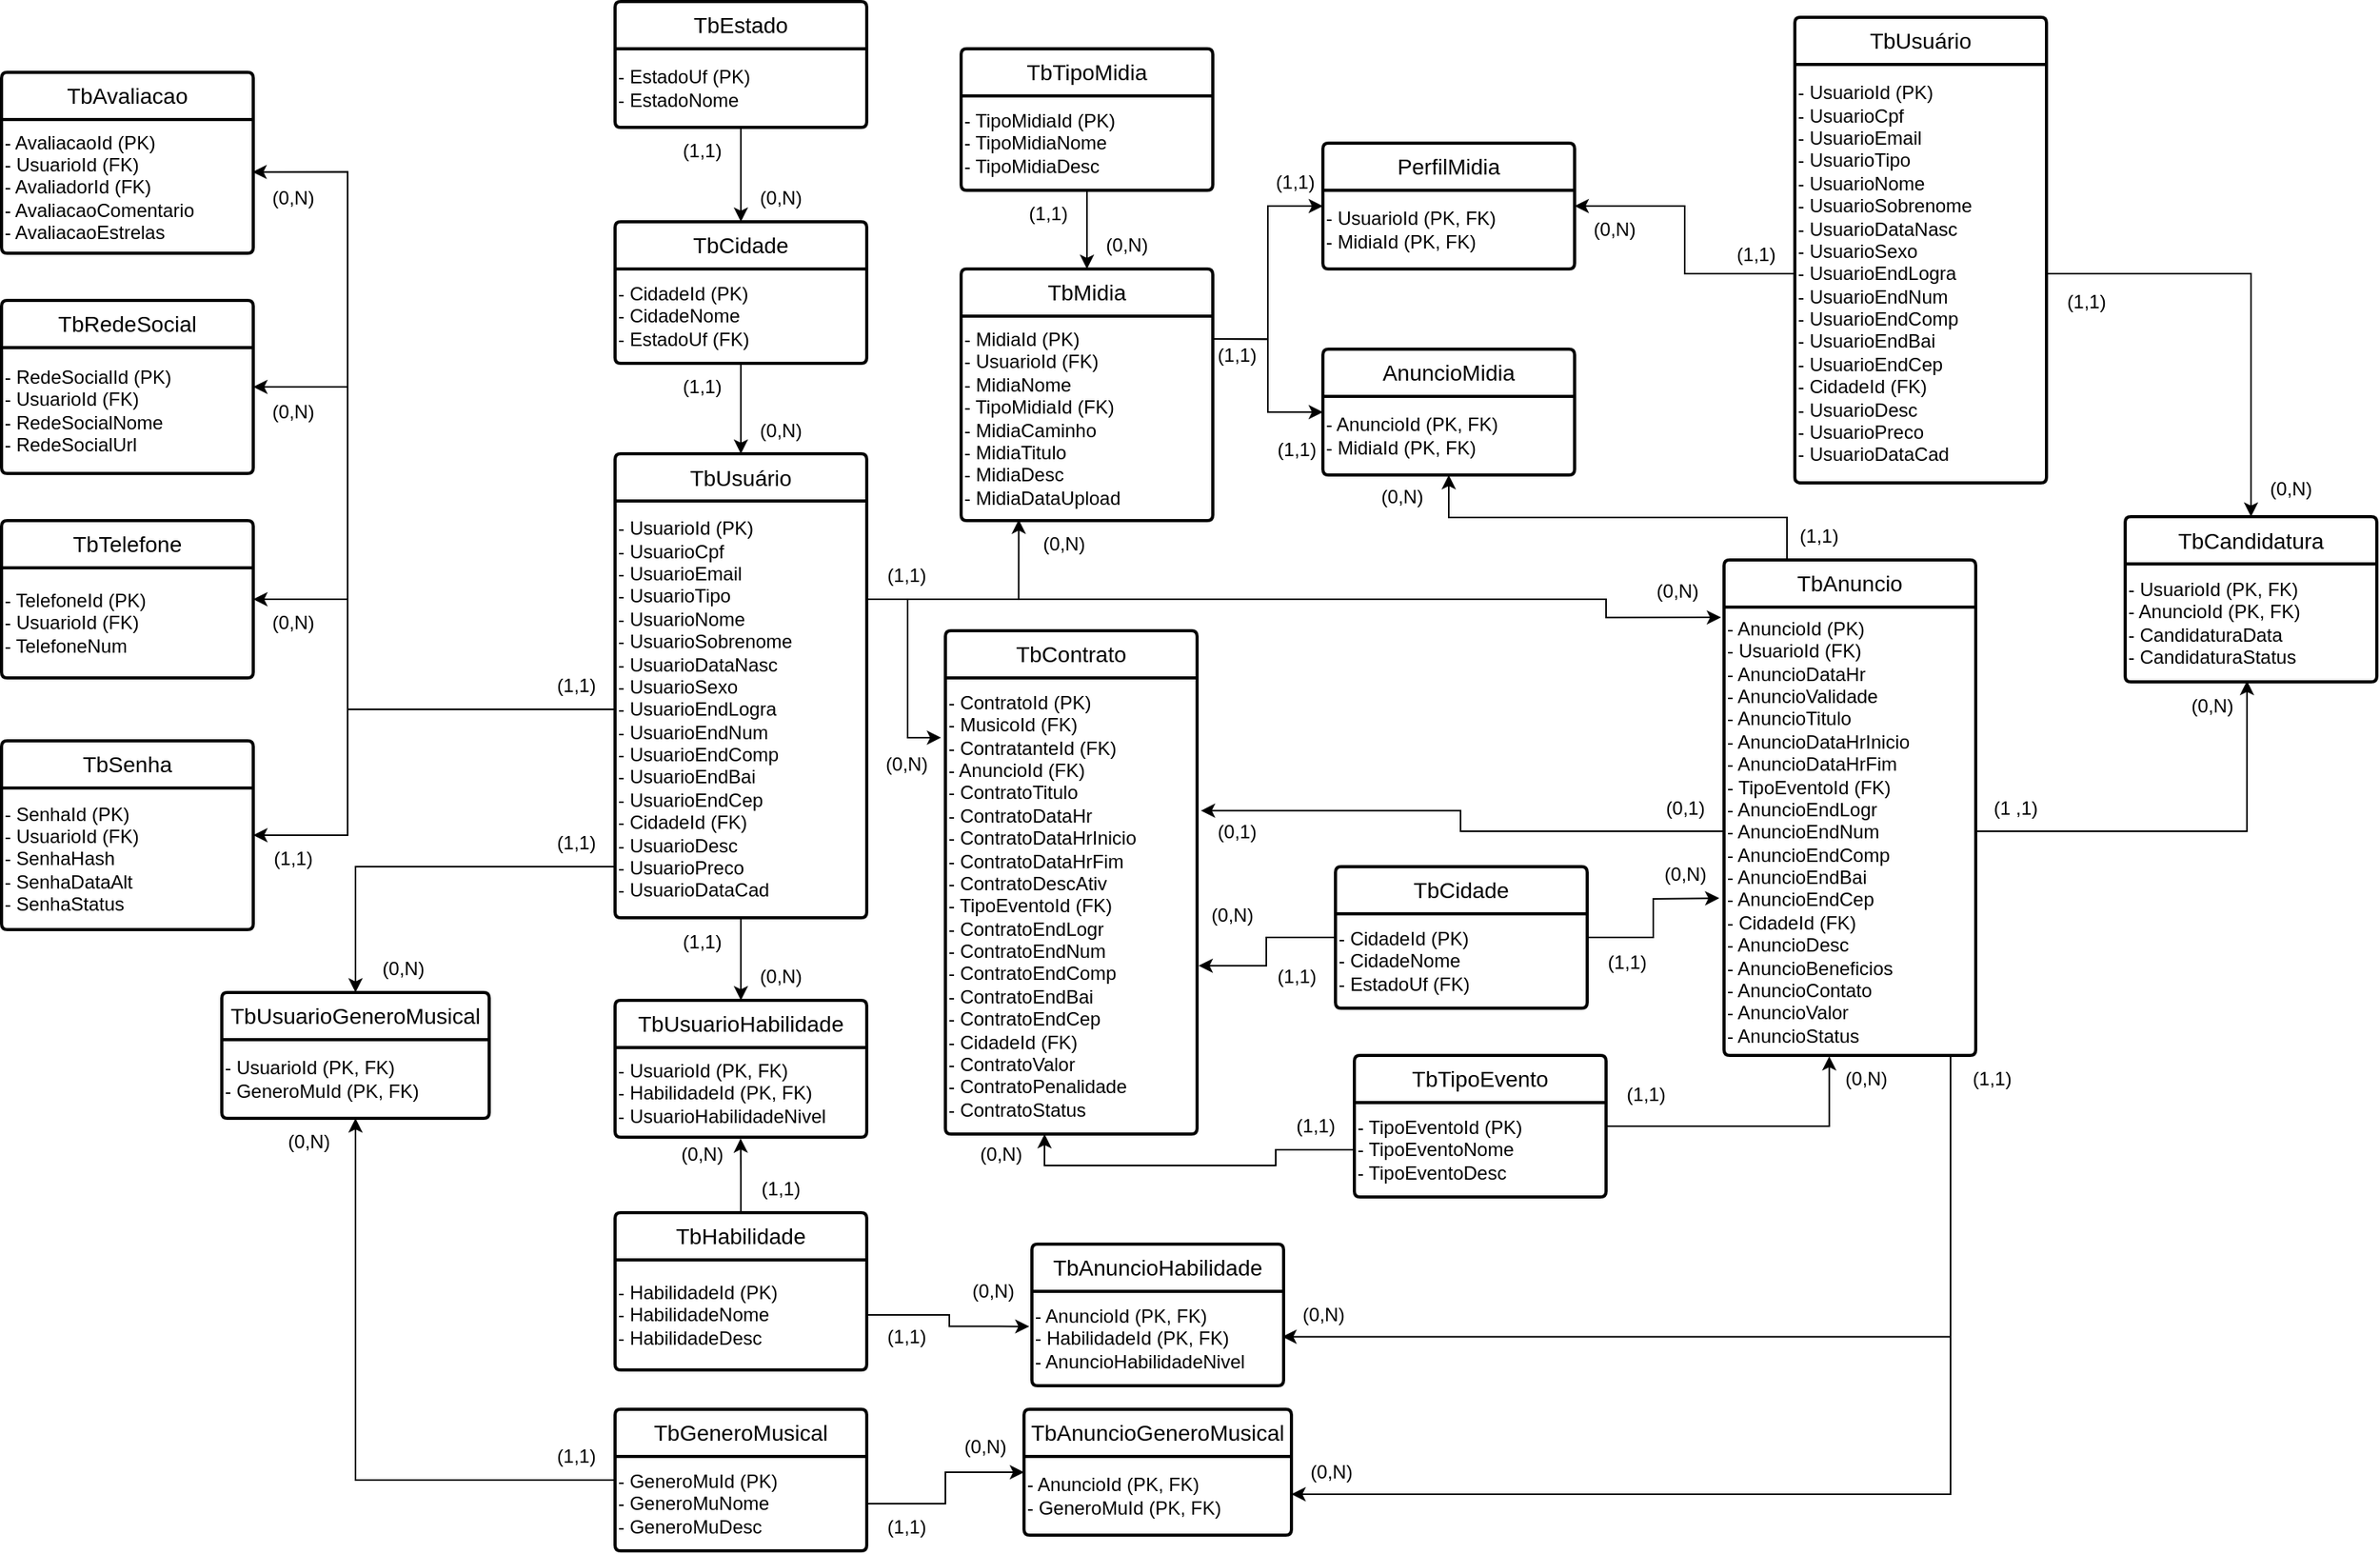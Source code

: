 <mxfile version="24.7.17">
  <diagram id="C5RBs43oDa-KdzZeNtuy" name="Page-1">
    <mxGraphModel dx="1483" dy="649" grid="1" gridSize="10" guides="1" tooltips="1" connect="1" arrows="1" fold="1" page="1" pageScale="1" pageWidth="827" pageHeight="1169" math="0" shadow="0">
      <root>
        <mxCell id="WIyWlLk6GJQsqaUBKTNV-0" />
        <mxCell id="WIyWlLk6GJQsqaUBKTNV-1" parent="WIyWlLk6GJQsqaUBKTNV-0" />
        <mxCell id="g0T9W5ghNMHpebIkajyG-19" style="edgeStyle=orthogonalEdgeStyle;rounded=0;orthogonalLoop=1;jettySize=auto;html=1;entryX=1;entryY=0.5;entryDx=0;entryDy=0;" parent="WIyWlLk6GJQsqaUBKTNV-1" source="g0T9W5ghNMHpebIkajyG-0" target="g0T9W5ghNMHpebIkajyG-6" edge="1">
          <mxGeometry relative="1" as="geometry">
            <Array as="points">
              <mxPoint x="290" y="460" />
              <mxPoint x="290" y="255" />
            </Array>
          </mxGeometry>
        </mxCell>
        <mxCell id="g0T9W5ghNMHpebIkajyG-20" style="edgeStyle=orthogonalEdgeStyle;rounded=0;orthogonalLoop=1;jettySize=auto;html=1;entryX=1;entryY=0.5;entryDx=0;entryDy=0;" parent="WIyWlLk6GJQsqaUBKTNV-1" source="g0T9W5ghNMHpebIkajyG-0" target="g0T9W5ghNMHpebIkajyG-5" edge="1">
          <mxGeometry relative="1" as="geometry">
            <Array as="points">
              <mxPoint x="290" y="460" />
              <mxPoint x="290" y="390" />
            </Array>
          </mxGeometry>
        </mxCell>
        <mxCell id="g0T9W5ghNMHpebIkajyG-21" style="edgeStyle=orthogonalEdgeStyle;rounded=0;orthogonalLoop=1;jettySize=auto;html=1;entryX=1;entryY=0.5;entryDx=0;entryDy=0;" parent="WIyWlLk6GJQsqaUBKTNV-1" source="g0T9W5ghNMHpebIkajyG-0" target="g0T9W5ghNMHpebIkajyG-7" edge="1">
          <mxGeometry relative="1" as="geometry">
            <Array as="points">
              <mxPoint x="290" y="460" />
              <mxPoint x="290" y="540" />
            </Array>
          </mxGeometry>
        </mxCell>
        <mxCell id="g0T9W5ghNMHpebIkajyG-0" value="TbUsuário" style="swimlane;childLayout=stackLayout;horizontal=1;startSize=30;horizontalStack=0;rounded=1;fontSize=14;fontStyle=0;strokeWidth=2;resizeParent=0;resizeLast=1;shadow=0;dashed=0;align=center;arcSize=4;whiteSpace=wrap;html=1;" parent="WIyWlLk6GJQsqaUBKTNV-1" vertex="1">
          <mxGeometry x="460" y="297.5" width="160" height="295" as="geometry" />
        </mxCell>
        <mxCell id="g0T9W5ghNMHpebIkajyG-48" value="- UsuarioId (PK)&lt;div&gt;- UsuarioCpf&amp;nbsp;&lt;/div&gt;&lt;div&gt;- UsuarioEmail&lt;/div&gt;&lt;div&gt;- UsuarioTipo&lt;/div&gt;&lt;div&gt;- UsuarioNome&lt;/div&gt;&lt;div&gt;- UsuarioSobrenome&lt;/div&gt;&lt;div&gt;- UsuarioDataNasc&lt;/div&gt;&lt;div&gt;- UsuarioSexo&lt;/div&gt;&lt;div&gt;- UsuarioEndLogra&lt;/div&gt;&lt;div&gt;- UsuarioEndNum&lt;/div&gt;&lt;div&gt;- UsuarioEndComp&lt;/div&gt;&lt;div&gt;- UsuarioEndBai&lt;/div&gt;&lt;div&gt;- UsuarioEndCep&lt;/div&gt;&lt;div&gt;- CidadeId (FK)&lt;/div&gt;&lt;div&gt;- UsuarioDesc&lt;/div&gt;&lt;div&gt;- UsuarioPreco&lt;/div&gt;&lt;div&gt;- UsuarioDataCad&lt;/div&gt;" style="text;html=1;align=left;verticalAlign=middle;resizable=0;points=[];autosize=1;strokeColor=none;fillColor=none;" parent="g0T9W5ghNMHpebIkajyG-0" vertex="1">
          <mxGeometry y="30" width="160" height="265" as="geometry" />
        </mxCell>
        <mxCell id="g0T9W5ghNMHpebIkajyG-23" style="edgeStyle=orthogonalEdgeStyle;rounded=0;orthogonalLoop=1;jettySize=auto;html=1;entryX=0.5;entryY=0;entryDx=0;entryDy=0;" parent="WIyWlLk6GJQsqaUBKTNV-1" source="g0T9W5ghNMHpebIkajyG-3" target="g0T9W5ghNMHpebIkajyG-0" edge="1">
          <mxGeometry relative="1" as="geometry" />
        </mxCell>
        <mxCell id="g0T9W5ghNMHpebIkajyG-3" value="TbCidade" style="swimlane;childLayout=stackLayout;horizontal=1;startSize=30;horizontalStack=0;rounded=1;fontSize=14;fontStyle=0;strokeWidth=2;resizeParent=0;resizeLast=1;shadow=0;dashed=0;align=center;arcSize=4;whiteSpace=wrap;html=1;" parent="WIyWlLk6GJQsqaUBKTNV-1" vertex="1">
          <mxGeometry x="460" y="150" width="160" height="90" as="geometry" />
        </mxCell>
        <mxCell id="g0T9W5ghNMHpebIkajyG-50" value="- CidadeId (PK)&lt;div&gt;- CidadeNome&lt;/div&gt;&lt;div&gt;- EstadoUf (FK)&lt;/div&gt;" style="text;html=1;align=left;verticalAlign=middle;resizable=0;points=[];autosize=1;strokeColor=none;fillColor=none;" parent="g0T9W5ghNMHpebIkajyG-3" vertex="1">
          <mxGeometry y="30" width="160" height="60" as="geometry" />
        </mxCell>
        <mxCell id="g0T9W5ghNMHpebIkajyG-24" style="edgeStyle=orthogonalEdgeStyle;rounded=0;orthogonalLoop=1;jettySize=auto;html=1;entryX=0.5;entryY=0;entryDx=0;entryDy=0;" parent="WIyWlLk6GJQsqaUBKTNV-1" source="g0T9W5ghNMHpebIkajyG-4" target="g0T9W5ghNMHpebIkajyG-3" edge="1">
          <mxGeometry relative="1" as="geometry" />
        </mxCell>
        <mxCell id="g0T9W5ghNMHpebIkajyG-4" value="TbEstado" style="swimlane;childLayout=stackLayout;horizontal=1;startSize=30;horizontalStack=0;rounded=1;fontSize=14;fontStyle=0;strokeWidth=2;resizeParent=0;resizeLast=1;shadow=0;dashed=0;align=center;arcSize=4;whiteSpace=wrap;html=1;" parent="WIyWlLk6GJQsqaUBKTNV-1" vertex="1">
          <mxGeometry x="460" y="10" width="160" height="80" as="geometry" />
        </mxCell>
        <mxCell id="g0T9W5ghNMHpebIkajyG-49" value="- EstadoUf (PK)&lt;div&gt;- EstadoNome&lt;/div&gt;" style="text;html=1;align=left;verticalAlign=middle;resizable=0;points=[];autosize=1;strokeColor=none;fillColor=none;" parent="g0T9W5ghNMHpebIkajyG-4" vertex="1">
          <mxGeometry y="30" width="160" height="50" as="geometry" />
        </mxCell>
        <mxCell id="g0T9W5ghNMHpebIkajyG-5" value="TbTelefone" style="swimlane;childLayout=stackLayout;horizontal=1;startSize=30;horizontalStack=0;rounded=1;fontSize=14;fontStyle=0;strokeWidth=2;resizeParent=0;resizeLast=1;shadow=0;dashed=0;align=center;arcSize=4;whiteSpace=wrap;html=1;" parent="WIyWlLk6GJQsqaUBKTNV-1" vertex="1">
          <mxGeometry x="70" y="340" width="160" height="100" as="geometry" />
        </mxCell>
        <mxCell id="g0T9W5ghNMHpebIkajyG-52" value="- TelefoneId (PK)&lt;div&gt;- UsuarioId (FK)&lt;/div&gt;&lt;div&gt;- TelefoneNum&lt;/div&gt;" style="text;html=1;align=left;verticalAlign=middle;resizable=0;points=[];autosize=1;strokeColor=none;fillColor=none;" parent="g0T9W5ghNMHpebIkajyG-5" vertex="1">
          <mxGeometry y="30" width="160" height="70" as="geometry" />
        </mxCell>
        <mxCell id="g0T9W5ghNMHpebIkajyG-6" value="TbRedeSocial" style="swimlane;childLayout=stackLayout;horizontal=1;startSize=30;horizontalStack=0;rounded=1;fontSize=14;fontStyle=0;strokeWidth=2;resizeParent=0;resizeLast=1;shadow=0;dashed=0;align=center;arcSize=4;whiteSpace=wrap;html=1;" parent="WIyWlLk6GJQsqaUBKTNV-1" vertex="1">
          <mxGeometry x="70" y="200" width="160" height="110" as="geometry" />
        </mxCell>
        <mxCell id="g0T9W5ghNMHpebIkajyG-53" value="- RedeSocialId (PK)&lt;div&gt;- UsuarioId (FK)&lt;/div&gt;&lt;div&gt;- RedeSocialNome&lt;/div&gt;&lt;div&gt;- RedeSocialUrl&lt;/div&gt;" style="text;html=1;align=left;verticalAlign=middle;resizable=0;points=[];autosize=1;strokeColor=none;fillColor=none;" parent="g0T9W5ghNMHpebIkajyG-6" vertex="1">
          <mxGeometry y="30" width="160" height="80" as="geometry" />
        </mxCell>
        <mxCell id="g0T9W5ghNMHpebIkajyG-7" value="TbSenha" style="swimlane;childLayout=stackLayout;horizontal=1;startSize=30;horizontalStack=0;rounded=1;fontSize=14;fontStyle=0;strokeWidth=2;resizeParent=0;resizeLast=1;shadow=0;dashed=0;align=center;arcSize=4;whiteSpace=wrap;html=1;" parent="WIyWlLk6GJQsqaUBKTNV-1" vertex="1">
          <mxGeometry x="70" y="480" width="160" height="120" as="geometry" />
        </mxCell>
        <mxCell id="g0T9W5ghNMHpebIkajyG-51" value="- SenhaId (PK)&lt;div&gt;- UsuarioId (FK)&lt;/div&gt;&lt;div&gt;- SenhaHash&lt;/div&gt;&lt;div&gt;- SenhaDataAlt&lt;/div&gt;&lt;div&gt;- SenhaStatus&lt;/div&gt;" style="text;html=1;align=left;verticalAlign=middle;resizable=0;points=[];autosize=1;strokeColor=none;fillColor=none;" parent="g0T9W5ghNMHpebIkajyG-7" vertex="1">
          <mxGeometry y="30" width="160" height="90" as="geometry" />
        </mxCell>
        <mxCell id="g0T9W5ghNMHpebIkajyG-8" value="TbHabilidade" style="swimlane;childLayout=stackLayout;horizontal=1;startSize=30;horizontalStack=0;rounded=1;fontSize=14;fontStyle=0;strokeWidth=2;resizeParent=0;resizeLast=1;shadow=0;dashed=0;align=center;arcSize=4;whiteSpace=wrap;html=1;" parent="WIyWlLk6GJQsqaUBKTNV-1" vertex="1">
          <mxGeometry x="460" y="780" width="160" height="100" as="geometry" />
        </mxCell>
        <mxCell id="g0T9W5ghNMHpebIkajyG-54" value="- HabilidadeId (PK)&lt;div&gt;- HabilidadeNome&lt;/div&gt;&lt;div&gt;- HabilidadeDesc&lt;/div&gt;" style="text;html=1;align=left;verticalAlign=middle;resizable=0;points=[];autosize=1;strokeColor=none;fillColor=none;" parent="g0T9W5ghNMHpebIkajyG-8" vertex="1">
          <mxGeometry y="30" width="160" height="70" as="geometry" />
        </mxCell>
        <mxCell id="g0T9W5ghNMHpebIkajyG-9" value="TbUsuarioHabilidade" style="swimlane;childLayout=stackLayout;horizontal=1;startSize=30;horizontalStack=0;rounded=1;fontSize=14;fontStyle=0;strokeWidth=2;resizeParent=0;resizeLast=1;shadow=0;dashed=0;align=center;arcSize=4;whiteSpace=wrap;html=1;" parent="WIyWlLk6GJQsqaUBKTNV-1" vertex="1">
          <mxGeometry x="460" y="645" width="160" height="87" as="geometry" />
        </mxCell>
        <mxCell id="g0T9W5ghNMHpebIkajyG-55" value="- UsuarioId (PK, FK)&lt;div&gt;- HabilidadeId (PK, FK)&lt;/div&gt;&lt;div&gt;- UsuarioHabilidadeNivel&lt;/div&gt;" style="text;html=1;align=left;verticalAlign=middle;resizable=0;points=[];autosize=1;strokeColor=none;fillColor=none;" parent="g0T9W5ghNMHpebIkajyG-9" vertex="1">
          <mxGeometry y="30" width="160" height="57" as="geometry" />
        </mxCell>
        <mxCell id="g0T9W5ghNMHpebIkajyG-10" value="TbUsuarioGeneroMusical" style="swimlane;childLayout=stackLayout;horizontal=1;startSize=30;horizontalStack=0;rounded=1;fontSize=14;fontStyle=0;strokeWidth=2;resizeParent=0;resizeLast=1;shadow=0;dashed=0;align=center;arcSize=4;whiteSpace=wrap;html=1;" parent="WIyWlLk6GJQsqaUBKTNV-1" vertex="1">
          <mxGeometry x="210" y="640" width="170" height="80" as="geometry" />
        </mxCell>
        <mxCell id="g0T9W5ghNMHpebIkajyG-58" value="- UsuarioId (PK, FK)&lt;div&gt;- GeneroMuId (PK, FK)&lt;/div&gt;" style="text;html=1;align=left;verticalAlign=middle;resizable=0;points=[];autosize=1;strokeColor=none;fillColor=none;" parent="g0T9W5ghNMHpebIkajyG-10" vertex="1">
          <mxGeometry y="30" width="170" height="50" as="geometry" />
        </mxCell>
        <mxCell id="g0T9W5ghNMHpebIkajyG-32" style="edgeStyle=orthogonalEdgeStyle;rounded=0;orthogonalLoop=1;jettySize=auto;html=1;entryX=0.5;entryY=1;entryDx=0;entryDy=0;" parent="WIyWlLk6GJQsqaUBKTNV-1" source="g0T9W5ghNMHpebIkajyG-12" target="g0T9W5ghNMHpebIkajyG-10" edge="1">
          <mxGeometry relative="1" as="geometry" />
        </mxCell>
        <mxCell id="g0T9W5ghNMHpebIkajyG-12" value="TbGeneroMusical" style="swimlane;childLayout=stackLayout;horizontal=1;startSize=30;horizontalStack=0;rounded=1;fontSize=14;fontStyle=0;strokeWidth=2;resizeParent=0;resizeLast=1;shadow=0;dashed=0;align=center;arcSize=4;whiteSpace=wrap;html=1;" parent="WIyWlLk6GJQsqaUBKTNV-1" vertex="1">
          <mxGeometry x="460" y="905" width="160" height="90" as="geometry" />
        </mxCell>
        <mxCell id="g0T9W5ghNMHpebIkajyG-57" value="- GeneroMuId (PK)&lt;div&gt;- GeneroMuNome&lt;/div&gt;&lt;div&gt;- GeneroMuDesc&lt;/div&gt;" style="text;html=1;align=left;verticalAlign=middle;resizable=0;points=[];autosize=1;strokeColor=none;fillColor=none;" parent="g0T9W5ghNMHpebIkajyG-12" vertex="1">
          <mxGeometry y="30" width="160" height="60" as="geometry" />
        </mxCell>
        <mxCell id="g0T9W5ghNMHpebIkajyG-27" style="edgeStyle=orthogonalEdgeStyle;rounded=0;orthogonalLoop=1;jettySize=auto;html=1;entryX=0.5;entryY=1;entryDx=0;entryDy=0;exitX=0.25;exitY=0;exitDx=0;exitDy=0;" parent="WIyWlLk6GJQsqaUBKTNV-1" source="g0T9W5ghNMHpebIkajyG-13" target="g0T9W5ghNMHpebIkajyG-18" edge="1">
          <mxGeometry relative="1" as="geometry" />
        </mxCell>
        <mxCell id="g0T9W5ghNMHpebIkajyG-13" value="TbAnuncio" style="swimlane;childLayout=stackLayout;horizontal=1;startSize=30;horizontalStack=0;rounded=1;fontSize=14;fontStyle=0;strokeWidth=2;resizeParent=0;resizeLast=1;shadow=0;dashed=0;align=center;arcSize=4;whiteSpace=wrap;html=1;" parent="WIyWlLk6GJQsqaUBKTNV-1" vertex="1">
          <mxGeometry x="1165" y="365" width="160" height="315" as="geometry" />
        </mxCell>
        <mxCell id="g0T9W5ghNMHpebIkajyG-61" value="- AnuncioId (PK)&lt;div&gt;- UsuarioId (FK)&lt;/div&gt;&lt;div&gt;- AnuncioDataHr&lt;/div&gt;&lt;div&gt;- AnuncioValidade&lt;/div&gt;&lt;div&gt;- AnuncioTitulo&lt;/div&gt;&lt;div&gt;- AnuncioDataHrInicio&lt;/div&gt;&lt;div&gt;- AnuncioDataHrFim&lt;/div&gt;&lt;div&gt;- TipoEventoId (FK)&amp;nbsp;&lt;/div&gt;&lt;div&gt;- AnuncioEndLogr&lt;/div&gt;&lt;div&gt;- AnuncioEndNum&lt;/div&gt;&lt;div&gt;- AnuncioEndComp&lt;/div&gt;&lt;div&gt;- AnuncioEndBai&lt;/div&gt;&lt;div&gt;- AnuncioEndCep&lt;/div&gt;&lt;div&gt;- CidadeId (FK)&lt;/div&gt;&lt;div&gt;- AnuncioDesc&lt;/div&gt;&lt;div&gt;- AnuncioBeneficios&lt;/div&gt;&lt;div&gt;- AnuncioContato&lt;/div&gt;&lt;div&gt;- AnuncioValor&lt;/div&gt;&lt;div&gt;- AnuncioStatus&lt;/div&gt;" style="text;html=1;align=left;verticalAlign=middle;resizable=0;points=[];autosize=1;strokeColor=none;fillColor=none;" parent="g0T9W5ghNMHpebIkajyG-13" vertex="1">
          <mxGeometry y="30" width="160" height="285" as="geometry" />
        </mxCell>
        <mxCell id="g0T9W5ghNMHpebIkajyG-15" value="TbTipoEvento" style="swimlane;childLayout=stackLayout;horizontal=1;startSize=30;horizontalStack=0;rounded=1;fontSize=14;fontStyle=0;strokeWidth=2;resizeParent=0;resizeLast=1;shadow=0;dashed=0;align=center;arcSize=4;whiteSpace=wrap;html=1;" parent="WIyWlLk6GJQsqaUBKTNV-1" vertex="1">
          <mxGeometry x="930" y="680" width="160" height="90" as="geometry" />
        </mxCell>
        <mxCell id="g0T9W5ghNMHpebIkajyG-60" value="- TipoEventoId (PK)&lt;div&gt;- TipoEventoNome&lt;/div&gt;&lt;div&gt;- TipoEventoDesc&amp;nbsp;&lt;/div&gt;" style="text;html=1;align=left;verticalAlign=middle;resizable=0;points=[];autosize=1;strokeColor=none;fillColor=none;" parent="g0T9W5ghNMHpebIkajyG-15" vertex="1">
          <mxGeometry y="30" width="160" height="60" as="geometry" />
        </mxCell>
        <mxCell id="g0T9W5ghNMHpebIkajyG-28" style="edgeStyle=orthogonalEdgeStyle;rounded=0;orthogonalLoop=1;jettySize=auto;html=1;entryX=0;entryY=0.5;entryDx=0;entryDy=0;exitX=1.002;exitY=0.112;exitDx=0;exitDy=0;exitPerimeter=0;" parent="WIyWlLk6GJQsqaUBKTNV-1" source="g0T9W5ghNMHpebIkajyG-90" target="g0T9W5ghNMHpebIkajyG-17" edge="1">
          <mxGeometry relative="1" as="geometry" />
        </mxCell>
        <mxCell id="g0T9W5ghNMHpebIkajyG-29" style="edgeStyle=orthogonalEdgeStyle;rounded=0;orthogonalLoop=1;jettySize=auto;html=1;entryX=0;entryY=0.5;entryDx=0;entryDy=0;exitX=0.995;exitY=0.112;exitDx=0;exitDy=0;exitPerimeter=0;" parent="WIyWlLk6GJQsqaUBKTNV-1" source="g0T9W5ghNMHpebIkajyG-90" target="g0T9W5ghNMHpebIkajyG-18" edge="1">
          <mxGeometry relative="1" as="geometry" />
        </mxCell>
        <mxCell id="g0T9W5ghNMHpebIkajyG-16" value="TbMidia" style="swimlane;childLayout=stackLayout;horizontal=1;startSize=30;horizontalStack=0;rounded=1;fontSize=14;fontStyle=0;strokeWidth=2;resizeParent=0;resizeLast=1;shadow=0;dashed=0;align=center;arcSize=4;whiteSpace=wrap;html=1;" parent="WIyWlLk6GJQsqaUBKTNV-1" vertex="1">
          <mxGeometry x="680" y="180" width="160" height="160" as="geometry" />
        </mxCell>
        <mxCell id="g0T9W5ghNMHpebIkajyG-90" value="- MidiaId (PK)&lt;div&gt;- UsuarioId (FK)&lt;br&gt;&lt;div&gt;- MidiaNome&lt;/div&gt;&lt;div&gt;- TipoMidiaId (FK)&lt;/div&gt;&lt;div&gt;- MidiaCaminho&lt;/div&gt;&lt;div&gt;- MidiaTitulo&lt;/div&gt;&lt;div&gt;- MidiaDesc&lt;/div&gt;&lt;div&gt;- MidiaDataUpload&lt;/div&gt;&lt;/div&gt;" style="text;html=1;align=left;verticalAlign=middle;resizable=0;points=[];autosize=1;strokeColor=none;fillColor=none;" parent="g0T9W5ghNMHpebIkajyG-16" vertex="1">
          <mxGeometry y="30" width="160" height="130" as="geometry" />
        </mxCell>
        <mxCell id="g0T9W5ghNMHpebIkajyG-17" value="PerfilMidia" style="swimlane;childLayout=stackLayout;horizontal=1;startSize=30;horizontalStack=0;rounded=1;fontSize=14;fontStyle=0;strokeWidth=2;resizeParent=0;resizeLast=1;shadow=0;dashed=0;align=center;arcSize=4;whiteSpace=wrap;html=1;" parent="WIyWlLk6GJQsqaUBKTNV-1" vertex="1">
          <mxGeometry x="910" y="100" width="160" height="80" as="geometry" />
        </mxCell>
        <mxCell id="g0T9W5ghNMHpebIkajyG-97" value="- UsuarioId (PK, FK)&lt;div&gt;- MidiaId (PK, FK)&lt;/div&gt;" style="text;html=1;align=left;verticalAlign=middle;resizable=0;points=[];autosize=1;strokeColor=none;fillColor=none;" parent="g0T9W5ghNMHpebIkajyG-17" vertex="1">
          <mxGeometry y="30" width="160" height="50" as="geometry" />
        </mxCell>
        <mxCell id="g0T9W5ghNMHpebIkajyG-18" value="AnuncioMidia" style="swimlane;childLayout=stackLayout;horizontal=1;startSize=30;horizontalStack=0;rounded=1;fontSize=14;fontStyle=0;strokeWidth=2;resizeParent=0;resizeLast=1;shadow=0;dashed=0;align=center;arcSize=4;whiteSpace=wrap;html=1;" parent="WIyWlLk6GJQsqaUBKTNV-1" vertex="1">
          <mxGeometry x="910" y="231" width="160" height="80" as="geometry" />
        </mxCell>
        <mxCell id="g0T9W5ghNMHpebIkajyG-98" value="- AnuncioId (PK, FK)&lt;div&gt;- MidiaId (PK, FK)&lt;/div&gt;" style="text;html=1;align=left;verticalAlign=middle;resizable=0;points=[];autosize=1;strokeColor=none;fillColor=none;" parent="g0T9W5ghNMHpebIkajyG-18" vertex="1">
          <mxGeometry y="30" width="160" height="50" as="geometry" />
        </mxCell>
        <mxCell id="g0T9W5ghNMHpebIkajyG-66" value="TbAnuncioHabilidade" style="swimlane;childLayout=stackLayout;horizontal=1;startSize=30;horizontalStack=0;rounded=1;fontSize=14;fontStyle=0;strokeWidth=2;resizeParent=0;resizeLast=1;shadow=0;dashed=0;align=center;arcSize=4;whiteSpace=wrap;html=1;" parent="WIyWlLk6GJQsqaUBKTNV-1" vertex="1">
          <mxGeometry x="725" y="800" width="160" height="90" as="geometry" />
        </mxCell>
        <mxCell id="g0T9W5ghNMHpebIkajyG-67" value="- AnuncioId (PK, FK)&lt;div&gt;- HabilidadeId (PK, FK)&lt;/div&gt;&lt;div&gt;- AnuncioHabilidadeNivel&lt;/div&gt;" style="text;html=1;align=left;verticalAlign=middle;resizable=0;points=[];autosize=1;strokeColor=none;fillColor=none;" parent="g0T9W5ghNMHpebIkajyG-66" vertex="1">
          <mxGeometry y="30" width="160" height="60" as="geometry" />
        </mxCell>
        <mxCell id="g0T9W5ghNMHpebIkajyG-68" value="TbAnuncioGeneroMusical" style="swimlane;childLayout=stackLayout;horizontal=1;startSize=30;horizontalStack=0;rounded=1;fontSize=14;fontStyle=0;strokeWidth=2;resizeParent=0;resizeLast=1;shadow=0;dashed=0;align=center;arcSize=4;whiteSpace=wrap;html=1;" parent="WIyWlLk6GJQsqaUBKTNV-1" vertex="1">
          <mxGeometry x="720" y="905" width="170" height="80" as="geometry" />
        </mxCell>
        <mxCell id="g0T9W5ghNMHpebIkajyG-69" value="- AnuncioId (PK, FK)&lt;div&gt;- GeneroMuId (PK, FK)&lt;/div&gt;" style="text;html=1;align=left;verticalAlign=middle;resizable=0;points=[];autosize=1;strokeColor=none;fillColor=none;" parent="g0T9W5ghNMHpebIkajyG-68" vertex="1">
          <mxGeometry y="30" width="170" height="50" as="geometry" />
        </mxCell>
        <mxCell id="g0T9W5ghNMHpebIkajyG-73" style="edgeStyle=orthogonalEdgeStyle;rounded=0;orthogonalLoop=1;jettySize=auto;html=1;entryX=0.499;entryY=1.014;entryDx=0;entryDy=0;entryPerimeter=0;" parent="WIyWlLk6GJQsqaUBKTNV-1" source="g0T9W5ghNMHpebIkajyG-8" target="g0T9W5ghNMHpebIkajyG-55" edge="1">
          <mxGeometry relative="1" as="geometry" />
        </mxCell>
        <mxCell id="g0T9W5ghNMHpebIkajyG-76" value="TbContrato" style="swimlane;childLayout=stackLayout;horizontal=1;startSize=30;horizontalStack=0;rounded=1;fontSize=14;fontStyle=0;strokeWidth=2;resizeParent=0;resizeLast=1;shadow=0;dashed=0;align=center;arcSize=4;whiteSpace=wrap;html=1;" parent="WIyWlLk6GJQsqaUBKTNV-1" vertex="1">
          <mxGeometry x="670" y="410" width="160" height="320" as="geometry" />
        </mxCell>
        <mxCell id="g0T9W5ghNMHpebIkajyG-86" value="- ContratoId (PK)&lt;div&gt;- MusicoId (FK)&lt;/div&gt;&lt;div&gt;- ContratanteId (FK)&lt;/div&gt;&lt;div&gt;- AnuncioId (FK)&lt;/div&gt;&lt;div&gt;- ContratoTitulo&lt;/div&gt;&lt;div&gt;- ContratoDataHr&lt;/div&gt;&lt;div&gt;- ContratoDataHrInicio&lt;/div&gt;&lt;div&gt;- ContratoDataHrFim&lt;/div&gt;&lt;div&gt;- ContratoDescAtiv&lt;/div&gt;&lt;div&gt;- TipoEventoId (FK)&lt;/div&gt;&lt;div&gt;- ContratoEndLogr&lt;/div&gt;&lt;div&gt;- ContratoEndNum&lt;/div&gt;&lt;div&gt;- ContratoEndComp&lt;/div&gt;&lt;div&gt;- ContratoEndBai&lt;/div&gt;&lt;div&gt;- ContratoEndCep&lt;/div&gt;&lt;div&gt;- CidadeId (FK)&lt;/div&gt;&lt;div&gt;- ContratoValor&lt;/div&gt;&lt;div&gt;- ContratoPenalidade&lt;/div&gt;&lt;div&gt;- ContratoStatus&lt;/div&gt;" style="text;html=1;align=left;verticalAlign=middle;resizable=0;points=[];autosize=1;strokeColor=none;fillColor=none;" parent="g0T9W5ghNMHpebIkajyG-76" vertex="1">
          <mxGeometry y="30" width="160" height="290" as="geometry" />
        </mxCell>
        <mxCell id="g0T9W5ghNMHpebIkajyG-79" style="edgeStyle=orthogonalEdgeStyle;rounded=0;orthogonalLoop=1;jettySize=auto;html=1;entryX=-0.01;entryY=0.372;entryDx=0;entryDy=0;entryPerimeter=0;" parent="WIyWlLk6GJQsqaUBKTNV-1" source="g0T9W5ghNMHpebIkajyG-54" target="g0T9W5ghNMHpebIkajyG-67" edge="1">
          <mxGeometry relative="1" as="geometry" />
        </mxCell>
        <mxCell id="g0T9W5ghNMHpebIkajyG-80" style="edgeStyle=orthogonalEdgeStyle;rounded=0;orthogonalLoop=1;jettySize=auto;html=1;entryX=0;entryY=0.5;entryDx=0;entryDy=0;" parent="WIyWlLk6GJQsqaUBKTNV-1" source="g0T9W5ghNMHpebIkajyG-57" target="g0T9W5ghNMHpebIkajyG-68" edge="1">
          <mxGeometry relative="1" as="geometry" />
        </mxCell>
        <mxCell id="g0T9W5ghNMHpebIkajyG-82" style="edgeStyle=orthogonalEdgeStyle;rounded=0;orthogonalLoop=1;jettySize=auto;html=1;entryX=1;entryY=0.48;entryDx=0;entryDy=0;entryPerimeter=0;exitX=0.9;exitY=1;exitDx=0;exitDy=0;exitPerimeter=0;" parent="WIyWlLk6GJQsqaUBKTNV-1" source="g0T9W5ghNMHpebIkajyG-61" target="g0T9W5ghNMHpebIkajyG-69" edge="1">
          <mxGeometry relative="1" as="geometry" />
        </mxCell>
        <mxCell id="g0T9W5ghNMHpebIkajyG-84" style="edgeStyle=orthogonalEdgeStyle;rounded=0;orthogonalLoop=1;jettySize=auto;html=1;entryX=0.5;entryY=0;entryDx=0;entryDy=0;" parent="WIyWlLk6GJQsqaUBKTNV-1" source="g0T9W5ghNMHpebIkajyG-48" target="g0T9W5ghNMHpebIkajyG-9" edge="1">
          <mxGeometry relative="1" as="geometry" />
        </mxCell>
        <mxCell id="g0T9W5ghNMHpebIkajyG-89" style="edgeStyle=orthogonalEdgeStyle;rounded=0;orthogonalLoop=1;jettySize=auto;html=1;entryX=0.5;entryY=0;entryDx=0;entryDy=0;" parent="WIyWlLk6GJQsqaUBKTNV-1" source="g0T9W5ghNMHpebIkajyG-48" target="g0T9W5ghNMHpebIkajyG-10" edge="1">
          <mxGeometry relative="1" as="geometry">
            <Array as="points">
              <mxPoint x="295" y="560" />
            </Array>
          </mxGeometry>
        </mxCell>
        <mxCell id="g0T9W5ghNMHpebIkajyG-92" style="edgeStyle=orthogonalEdgeStyle;rounded=0;orthogonalLoop=1;jettySize=auto;html=1;" parent="WIyWlLk6GJQsqaUBKTNV-1" source="g0T9W5ghNMHpebIkajyG-91" target="g0T9W5ghNMHpebIkajyG-16" edge="1">
          <mxGeometry relative="1" as="geometry" />
        </mxCell>
        <mxCell id="g0T9W5ghNMHpebIkajyG-91" value="TbTipoMidia" style="swimlane;childLayout=stackLayout;horizontal=1;startSize=30;horizontalStack=0;rounded=1;fontSize=14;fontStyle=0;strokeWidth=2;resizeParent=0;resizeLast=1;shadow=0;dashed=0;align=center;arcSize=4;whiteSpace=wrap;html=1;" parent="WIyWlLk6GJQsqaUBKTNV-1" vertex="1">
          <mxGeometry x="680" y="40" width="160" height="90" as="geometry" />
        </mxCell>
        <mxCell id="g0T9W5ghNMHpebIkajyG-93" value="- TipoMidiaId (PK)&lt;div&gt;- TipoMidiaNome&lt;/div&gt;&lt;div&gt;- TipoMidiaDesc&lt;/div&gt;" style="text;html=1;align=left;verticalAlign=middle;resizable=0;points=[];autosize=1;strokeColor=none;fillColor=none;" parent="g0T9W5ghNMHpebIkajyG-91" vertex="1">
          <mxGeometry y="30" width="160" height="60" as="geometry" />
        </mxCell>
        <mxCell id="yz2e9MGb9dOM7ltvJFuC-0" value="(1,1)" style="text;html=1;align=center;verticalAlign=middle;resizable=0;points=[];autosize=1;strokeColor=none;fillColor=none;" parent="WIyWlLk6GJQsqaUBKTNV-1" vertex="1">
          <mxGeometry x="490" y="240" width="50" height="30" as="geometry" />
        </mxCell>
        <mxCell id="yz2e9MGb9dOM7ltvJFuC-1" value="(0,N)" style="text;html=1;align=center;verticalAlign=middle;resizable=0;points=[];autosize=1;strokeColor=none;fillColor=none;" parent="WIyWlLk6GJQsqaUBKTNV-1" vertex="1">
          <mxGeometry x="540" y="267.5" width="50" height="30" as="geometry" />
        </mxCell>
        <mxCell id="yz2e9MGb9dOM7ltvJFuC-2" value="(1,1)" style="text;html=1;align=center;verticalAlign=middle;resizable=0;points=[];autosize=1;strokeColor=none;fillColor=none;" parent="WIyWlLk6GJQsqaUBKTNV-1" vertex="1">
          <mxGeometry x="490" y="90" width="50" height="30" as="geometry" />
        </mxCell>
        <mxCell id="yz2e9MGb9dOM7ltvJFuC-3" value="(0,N)" style="text;html=1;align=center;verticalAlign=middle;resizable=0;points=[];autosize=1;strokeColor=none;fillColor=none;" parent="WIyWlLk6GJQsqaUBKTNV-1" vertex="1">
          <mxGeometry x="540" y="120" width="50" height="30" as="geometry" />
        </mxCell>
        <mxCell id="yz2e9MGb9dOM7ltvJFuC-4" value="(1,1)" style="text;html=1;align=center;verticalAlign=middle;resizable=0;points=[];autosize=1;strokeColor=none;fillColor=none;" parent="WIyWlLk6GJQsqaUBKTNV-1" vertex="1">
          <mxGeometry x="410" y="430" width="50" height="30" as="geometry" />
        </mxCell>
        <mxCell id="yz2e9MGb9dOM7ltvJFuC-5" value="(1,1)" style="text;html=1;align=center;verticalAlign=middle;resizable=0;points=[];autosize=1;strokeColor=none;fillColor=none;" parent="WIyWlLk6GJQsqaUBKTNV-1" vertex="1">
          <mxGeometry x="230" y="540" width="50" height="30" as="geometry" />
        </mxCell>
        <mxCell id="yz2e9MGb9dOM7ltvJFuC-6" value="(0,N)" style="text;html=1;align=center;verticalAlign=middle;resizable=0;points=[];autosize=1;strokeColor=none;fillColor=none;" parent="WIyWlLk6GJQsqaUBKTNV-1" vertex="1">
          <mxGeometry x="230" y="390" width="50" height="30" as="geometry" />
        </mxCell>
        <mxCell id="yz2e9MGb9dOM7ltvJFuC-7" value="(0,N)" style="text;html=1;align=center;verticalAlign=middle;resizable=0;points=[];autosize=1;strokeColor=none;fillColor=none;" parent="WIyWlLk6GJQsqaUBKTNV-1" vertex="1">
          <mxGeometry x="230" y="256" width="50" height="30" as="geometry" />
        </mxCell>
        <mxCell id="yz2e9MGb9dOM7ltvJFuC-8" value="(0,N)" style="text;html=1;align=center;verticalAlign=middle;resizable=0;points=[];autosize=1;strokeColor=none;fillColor=none;" parent="WIyWlLk6GJQsqaUBKTNV-1" vertex="1">
          <mxGeometry x="720" y="340" width="50" height="30" as="geometry" />
        </mxCell>
        <mxCell id="yz2e9MGb9dOM7ltvJFuC-9" value="(1,1)" style="text;html=1;align=center;verticalAlign=middle;resizable=0;points=[];autosize=1;strokeColor=none;fillColor=none;" parent="WIyWlLk6GJQsqaUBKTNV-1" vertex="1">
          <mxGeometry x="620" y="360" width="50" height="30" as="geometry" />
        </mxCell>
        <mxCell id="yz2e9MGb9dOM7ltvJFuC-10" value="(1,1)" style="text;html=1;align=center;verticalAlign=middle;resizable=0;points=[];autosize=1;strokeColor=none;fillColor=none;" parent="WIyWlLk6GJQsqaUBKTNV-1" vertex="1">
          <mxGeometry x="710" y="130" width="50" height="30" as="geometry" />
        </mxCell>
        <mxCell id="yz2e9MGb9dOM7ltvJFuC-11" value="(0,N)" style="text;html=1;align=center;verticalAlign=middle;resizable=0;points=[];autosize=1;strokeColor=none;fillColor=none;" parent="WIyWlLk6GJQsqaUBKTNV-1" vertex="1">
          <mxGeometry x="760" y="150" width="50" height="30" as="geometry" />
        </mxCell>
        <mxCell id="yz2e9MGb9dOM7ltvJFuC-12" value="(1,1)" style="text;html=1;align=center;verticalAlign=middle;resizable=0;points=[];autosize=1;strokeColor=none;fillColor=none;" parent="WIyWlLk6GJQsqaUBKTNV-1" vertex="1">
          <mxGeometry x="867" y="110" width="50" height="30" as="geometry" />
        </mxCell>
        <mxCell id="yz2e9MGb9dOM7ltvJFuC-13" value="(1,1)" style="text;html=1;align=center;verticalAlign=middle;resizable=0;points=[];autosize=1;strokeColor=none;fillColor=none;" parent="WIyWlLk6GJQsqaUBKTNV-1" vertex="1">
          <mxGeometry x="868" y="280" width="50" height="30" as="geometry" />
        </mxCell>
        <mxCell id="yz2e9MGb9dOM7ltvJFuC-14" value="(1,1)" style="text;html=1;align=center;verticalAlign=middle;resizable=0;points=[];autosize=1;strokeColor=none;fillColor=none;" parent="WIyWlLk6GJQsqaUBKTNV-1" vertex="1">
          <mxGeometry x="830" y="220" width="50" height="30" as="geometry" />
        </mxCell>
        <mxCell id="yz2e9MGb9dOM7ltvJFuC-17" style="edgeStyle=orthogonalEdgeStyle;rounded=0;orthogonalLoop=1;jettySize=auto;html=1;entryX=-0.017;entryY=0.131;entryDx=0;entryDy=0;entryPerimeter=0;" parent="WIyWlLk6GJQsqaUBKTNV-1" target="g0T9W5ghNMHpebIkajyG-86" edge="1">
          <mxGeometry relative="1" as="geometry">
            <mxPoint x="620" y="392.5" as="sourcePoint" />
            <mxPoint x="646" y="480" as="targetPoint" />
            <Array as="points">
              <mxPoint x="620" y="390" />
              <mxPoint x="646" y="390" />
              <mxPoint x="646" y="478" />
            </Array>
          </mxGeometry>
        </mxCell>
        <mxCell id="yz2e9MGb9dOM7ltvJFuC-19" value="(0,N)" style="text;html=1;align=center;verticalAlign=middle;resizable=0;points=[];autosize=1;strokeColor=none;fillColor=none;" parent="WIyWlLk6GJQsqaUBKTNV-1" vertex="1">
          <mxGeometry x="620" y="480" width="50" height="30" as="geometry" />
        </mxCell>
        <mxCell id="yz2e9MGb9dOM7ltvJFuC-20" value="TbCandidatura" style="swimlane;childLayout=stackLayout;horizontal=1;startSize=30;horizontalStack=0;rounded=1;fontSize=14;fontStyle=0;strokeWidth=2;resizeParent=0;resizeLast=1;shadow=0;dashed=0;align=center;arcSize=4;whiteSpace=wrap;html=1;" parent="WIyWlLk6GJQsqaUBKTNV-1" vertex="1">
          <mxGeometry x="1420" y="337.5" width="160" height="105" as="geometry" />
        </mxCell>
        <mxCell id="yz2e9MGb9dOM7ltvJFuC-21" value="- UsuarioId (PK, FK)&lt;div&gt;- AnuncioId (PK, FK)&lt;/div&gt;&lt;div&gt;- CandidaturaData&lt;/div&gt;&lt;div&gt;- CandidaturaStatus&lt;/div&gt;" style="text;html=1;align=left;verticalAlign=middle;resizable=0;points=[];autosize=1;strokeColor=none;fillColor=none;" parent="yz2e9MGb9dOM7ltvJFuC-20" vertex="1">
          <mxGeometry y="30" width="160" height="75" as="geometry" />
        </mxCell>
        <mxCell id="yz2e9MGb9dOM7ltvJFuC-26" value="TbUsuário" style="swimlane;childLayout=stackLayout;horizontal=1;startSize=30;horizontalStack=0;rounded=1;fontSize=14;fontStyle=0;strokeWidth=2;resizeParent=0;resizeLast=1;shadow=0;dashed=0;align=center;arcSize=4;whiteSpace=wrap;html=1;" parent="WIyWlLk6GJQsqaUBKTNV-1" vertex="1">
          <mxGeometry x="1210" y="20" width="160" height="296" as="geometry" />
        </mxCell>
        <mxCell id="yz2e9MGb9dOM7ltvJFuC-27" value="- UsuarioId (PK)&lt;div&gt;- UsuarioCpf&amp;nbsp;&lt;/div&gt;&lt;div&gt;- UsuarioEmail&lt;/div&gt;&lt;div&gt;- UsuarioTipo&lt;/div&gt;&lt;div&gt;- UsuarioNome&lt;/div&gt;&lt;div&gt;- UsuarioSobrenome&lt;/div&gt;&lt;div&gt;- UsuarioDataNasc&lt;/div&gt;&lt;div&gt;- UsuarioSexo&lt;/div&gt;&lt;div&gt;- UsuarioEndLogra&lt;/div&gt;&lt;div&gt;- UsuarioEndNum&lt;/div&gt;&lt;div&gt;- UsuarioEndComp&lt;/div&gt;&lt;div&gt;- UsuarioEndBai&lt;/div&gt;&lt;div&gt;- UsuarioEndCep&lt;/div&gt;&lt;div&gt;- CidadeId (FK)&lt;/div&gt;&lt;div&gt;- UsuarioDesc&lt;/div&gt;&lt;div&gt;- UsuarioPreco&lt;/div&gt;&lt;div&gt;- UsuarioDataCad&lt;/div&gt;" style="text;html=1;align=left;verticalAlign=middle;resizable=0;points=[];autosize=1;strokeColor=none;fillColor=none;" parent="yz2e9MGb9dOM7ltvJFuC-26" vertex="1">
          <mxGeometry y="30" width="160" height="266" as="geometry" />
        </mxCell>
        <mxCell id="yz2e9MGb9dOM7ltvJFuC-30" style="edgeStyle=orthogonalEdgeStyle;rounded=0;orthogonalLoop=1;jettySize=auto;html=1;entryX=1;entryY=0.2;entryDx=0;entryDy=0;entryPerimeter=0;" parent="WIyWlLk6GJQsqaUBKTNV-1" source="yz2e9MGb9dOM7ltvJFuC-27" target="g0T9W5ghNMHpebIkajyG-97" edge="1">
          <mxGeometry relative="1" as="geometry" />
        </mxCell>
        <mxCell id="yz2e9MGb9dOM7ltvJFuC-34" value="(0,N)" style="text;html=1;align=center;verticalAlign=middle;resizable=0;points=[];autosize=1;strokeColor=none;fillColor=none;" parent="WIyWlLk6GJQsqaUBKTNV-1" vertex="1">
          <mxGeometry x="1070" y="140" width="50" height="30" as="geometry" />
        </mxCell>
        <mxCell id="yz2e9MGb9dOM7ltvJFuC-35" value="(1,1)" style="text;html=1;align=center;verticalAlign=middle;resizable=0;points=[];autosize=1;strokeColor=none;fillColor=none;" parent="WIyWlLk6GJQsqaUBKTNV-1" vertex="1">
          <mxGeometry x="1160" y="156" width="50" height="30" as="geometry" />
        </mxCell>
        <mxCell id="yz2e9MGb9dOM7ltvJFuC-36" value="(1,1)" style="text;html=1;align=center;verticalAlign=middle;resizable=0;points=[];autosize=1;strokeColor=none;fillColor=none;" parent="WIyWlLk6GJQsqaUBKTNV-1" vertex="1">
          <mxGeometry x="1200" y="335" width="50" height="30" as="geometry" />
        </mxCell>
        <mxCell id="yz2e9MGb9dOM7ltvJFuC-37" value="(0,N)" style="text;html=1;align=center;verticalAlign=middle;resizable=0;points=[];autosize=1;strokeColor=none;fillColor=none;" parent="WIyWlLk6GJQsqaUBKTNV-1" vertex="1">
          <mxGeometry x="1500" y="305" width="50" height="30" as="geometry" />
        </mxCell>
        <mxCell id="yz2e9MGb9dOM7ltvJFuC-38" value="(1,1)" style="text;html=1;align=center;verticalAlign=middle;resizable=0;points=[];autosize=1;strokeColor=none;fillColor=none;" parent="WIyWlLk6GJQsqaUBKTNV-1" vertex="1">
          <mxGeometry x="1370" y="186.0" width="50" height="30" as="geometry" />
        </mxCell>
        <mxCell id="yz2e9MGb9dOM7ltvJFuC-39" value="(0,N)" style="text;html=1;align=center;verticalAlign=middle;resizable=0;points=[];autosize=1;strokeColor=none;fillColor=none;" parent="WIyWlLk6GJQsqaUBKTNV-1" vertex="1">
          <mxGeometry x="1450" y="442.5" width="50" height="30" as="geometry" />
        </mxCell>
        <mxCell id="yz2e9MGb9dOM7ltvJFuC-40" value="(1 ,1)" style="text;html=1;align=center;verticalAlign=middle;resizable=0;points=[];autosize=1;strokeColor=none;fillColor=none;" parent="WIyWlLk6GJQsqaUBKTNV-1" vertex="1">
          <mxGeometry x="1325" y="507.5" width="50" height="30" as="geometry" />
        </mxCell>
        <mxCell id="yz2e9MGb9dOM7ltvJFuC-48" value="(1,1&lt;span style=&quot;color: rgba(0, 0, 0, 0); font-family: monospace; font-size: 0px; text-align: start;&quot;&gt;%3CmxGraphModel%3E%3Croot%3E%3CmxCell%20id%3D%220%22%2F%3E%3CmxCell%20id%3D%221%22%20parent%3D%220%22%2F%3E%3CmxCell%20id%3D%222%22%20value%3D%22(1%2C1)%22%20style%3D%22text%3Bhtml%3D1%3Balign%3Dcenter%3BverticalAlign%3Dmiddle%3Bresizable%3D0%3Bpoints%3D%5B%5D%3Bautosize%3D1%3BstrokeColor%3Dnone%3BfillColor%3Dnone%3B%22%20vertex%3D%221%22%20parent%3D%221%22%3E%3CmxGeometry%20x%3D%22910%22%20y%3D%22630%22%20width%3D%2250%22%20height%3D%2230%22%20as%3D%22geometry%22%2F%3E%3C%2FmxCell%3E%3C%2Froot%3E%3C%2FmxGraphModel%3E&lt;/span&gt;)" style="text;html=1;align=center;verticalAlign=middle;resizable=0;points=[];autosize=1;strokeColor=none;fillColor=none;" parent="WIyWlLk6GJQsqaUBKTNV-1" vertex="1">
          <mxGeometry x="1310" y="680" width="50" height="30" as="geometry" />
        </mxCell>
        <mxCell id="yz2e9MGb9dOM7ltvJFuC-49" value="(0,N&lt;span style=&quot;color: rgba(0, 0, 0, 0); font-family: monospace; font-size: 0px; text-align: start;&quot;&gt;%3CmxGraphModel%3E%3Croot%3E%3CmxCell%20id%3D%220%22%2F%3E%3CmxCell%20id%3D%221%22%20parent%3D%220%22%2F%3E%3CmxCell%20id%3D%222%22%20value%3D%22(1%2C1)%22%20style%3D%22text%3Bhtml%3D1%3Balign%3Dcenter%3BverticalAlign%3Dmiddle%3Bresizable%3D0%3Bpoints%3D%5B%5D%3Bautosize%3D1%3BstrokeColor%3Dnone%3BfillColor%3Dnone%3B%22%20vertex%3D%221%22%20parent%3D%221%22%3E%3CmxGeometry%20x%3D%22910%22%20y%3D%22630%22%20width%3D%2250%22%20height%3D%2230%22%20as%3D%22geometry%22%2F%3E%3C%2FmxCell%3E%3C%2Froot%3E%3C%2FmxGraphModel%3E&lt;/span&gt;)" style="text;html=1;align=center;verticalAlign=middle;resizable=0;points=[];autosize=1;strokeColor=none;fillColor=none;" parent="WIyWlLk6GJQsqaUBKTNV-1" vertex="1">
          <mxGeometry x="675" y="815" width="50" height="30" as="geometry" />
        </mxCell>
        <mxCell id="yz2e9MGb9dOM7ltvJFuC-50" value="(1,1&lt;span style=&quot;color: rgba(0, 0, 0, 0); font-family: monospace; font-size: 0px; text-align: start;&quot;&gt;%3CmxGraphModel%3E%3Croot%3E%3CmxCell%20id%3D%220%22%2F%3E%3CmxCell%20id%3D%221%22%20parent%3D%220%22%2F%3E%3CmxCell%20id%3D%222%22%20value%3D%22(1%2C1)%22%20style%3D%22text%3Bhtml%3D1%3Balign%3Dcenter%3BverticalAlign%3Dmiddle%3Bresizable%3D0%3Bpoints%3D%5B%5D%3Bautosize%3D1%3BstrokeColor%3Dnone%3BfillColor%3Dnone%3B%22%20vertex%3D%221%22%20parent%3D%221%22%3E%3CmxGeometry%20x%3D%22910%22%20y%3D%22630%22%20width%3D%2250%22%20height%3D%2230%22%20as%3D%22geometry%22%2F%3E%3C%2FmxCell%3E%3C%2Froot%3E%3C%2FmxGraphModel%3E&lt;/span&gt;)" style="text;html=1;align=center;verticalAlign=middle;resizable=0;points=[];autosize=1;strokeColor=none;fillColor=none;" parent="WIyWlLk6GJQsqaUBKTNV-1" vertex="1">
          <mxGeometry x="620" y="844" width="50" height="30" as="geometry" />
        </mxCell>
        <mxCell id="yz2e9MGb9dOM7ltvJFuC-51" value="(1,1&lt;span style=&quot;color: rgba(0, 0, 0, 0); font-family: monospace; font-size: 0px; text-align: start;&quot;&gt;%3CmxGraphModel%3E%3Croot%3E%3CmxCell%20id%3D%220%22%2F%3E%3CmxCell%20id%3D%221%22%20parent%3D%220%22%2F%3E%3CmxCell%20id%3D%222%22%20value%3D%22(1%2C1)%22%20style%3D%22text%3Bhtml%3D1%3Balign%3Dcenter%3BverticalAlign%3Dmiddle%3Bresizable%3D0%3Bpoints%3D%5B%5D%3Bautosize%3D1%3BstrokeColor%3Dnone%3BfillColor%3Dnone%3B%22%20vertex%3D%221%22%20parent%3D%221%22%3E%3CmxGeometry%20x%3D%22910%22%20y%3D%22630%22%20width%3D%2250%22%20height%3D%2230%22%20as%3D%22geometry%22%2F%3E%3C%2FmxCell%3E%3C%2Froot%3E%3C%2FmxGraphModel%3E&lt;/span&gt;)" style="text;html=1;align=center;verticalAlign=middle;resizable=0;points=[];autosize=1;strokeColor=none;fillColor=none;" parent="WIyWlLk6GJQsqaUBKTNV-1" vertex="1">
          <mxGeometry x="620" y="965" width="50" height="30" as="geometry" />
        </mxCell>
        <mxCell id="yz2e9MGb9dOM7ltvJFuC-52" value="(0,N&lt;span style=&quot;color: rgba(0, 0, 0, 0); font-family: monospace; font-size: 0px; text-align: start;&quot;&gt;%3CmxGraphModel%3E%3Croot%3E%3CmxCell%20id%3D%220%22%2F%3E%3CmxCell%20id%3D%221%22%20parent%3D%220%22%2F%3E%3CmxCell%20id%3D%222%22%20value%3D%22(1%2C1)%22%20style%3D%22text%3Bhtml%3D1%3Balign%3Dcenter%3BverticalAlign%3Dmiddle%3Bresizable%3D0%3Bpoints%3D%5B%5D%3Bautosize%3D1%3BstrokeColor%3Dnone%3BfillColor%3Dnone%3B%22%20vertex%3D%221%22%20parent%3D%221%22%3E%3CmxGeometry%20x%3D%22910%22%20y%3D%22630%22%20width%3D%2250%22%20height%3D%2230%22%20as%3D%22geometry%22%2F%3E%3C%2FmxCell%3E%3C%2Froot%3E%3C%2FmxGraphModel%3E&lt;/span&gt;)" style="text;html=1;align=center;verticalAlign=middle;resizable=0;points=[];autosize=1;strokeColor=none;fillColor=none;" parent="WIyWlLk6GJQsqaUBKTNV-1" vertex="1">
          <mxGeometry x="670" y="914" width="50" height="30" as="geometry" />
        </mxCell>
        <mxCell id="yz2e9MGb9dOM7ltvJFuC-53" value="(0,N&lt;span style=&quot;color: rgba(0, 0, 0, 0); font-family: monospace; font-size: 0px; text-align: start;&quot;&gt;%3CmxGraphModel%3E%3Croot%3E%3CmxCell%20id%3D%220%22%2F%3E%3CmxCell%20id%3D%221%22%20parent%3D%220%22%2F%3E%3CmxCell%20id%3D%222%22%20value%3D%22(1%2C1)%22%20style%3D%22text%3Bhtml%3D1%3Balign%3Dcenter%3BverticalAlign%3Dmiddle%3Bresizable%3D0%3Bpoints%3D%5B%5D%3Bautosize%3D1%3BstrokeColor%3Dnone%3BfillColor%3Dnone%3B%22%20vertex%3D%221%22%20parent%3D%221%22%3E%3CmxGeometry%20x%3D%22910%22%20y%3D%22630%22%20width%3D%2250%22%20height%3D%2230%22%20as%3D%22geometry%22%2F%3E%3C%2FmxCell%3E%3C%2Froot%3E%3C%2FmxGraphModel%3E&lt;/span&gt;)" style="text;html=1;align=center;verticalAlign=middle;resizable=0;points=[];autosize=1;strokeColor=none;fillColor=none;" parent="WIyWlLk6GJQsqaUBKTNV-1" vertex="1">
          <mxGeometry x="890" y="930" width="50" height="30" as="geometry" />
        </mxCell>
        <mxCell id="yz2e9MGb9dOM7ltvJFuC-54" value="(1,1&lt;span style=&quot;color: rgba(0, 0, 0, 0); font-family: monospace; font-size: 0px; text-align: start;&quot;&gt;%3CmxGraphModel%3E%3Croot%3E%3CmxCell%20id%3D%220%22%2F%3E%3CmxCell%20id%3D%221%22%20parent%3D%220%22%2F%3E%3CmxCell%20id%3D%222%22%20value%3D%22(1%2C1)%22%20style%3D%22text%3Bhtml%3D1%3Balign%3Dcenter%3BverticalAlign%3Dmiddle%3Bresizable%3D0%3Bpoints%3D%5B%5D%3Bautosize%3D1%3BstrokeColor%3Dnone%3BfillColor%3Dnone%3B%22%20vertex%3D%221%22%20parent%3D%221%22%3E%3CmxGeometry%20x%3D%22910%22%20y%3D%22630%22%20width%3D%2250%22%20height%3D%2230%22%20as%3D%22geometry%22%2F%3E%3C%2FmxCell%3E%3C%2Froot%3E%3C%2FmxGraphModel%3E&lt;/span&gt;)" style="text;html=1;align=center;verticalAlign=middle;resizable=0;points=[];autosize=1;strokeColor=none;fillColor=none;" parent="WIyWlLk6GJQsqaUBKTNV-1" vertex="1">
          <mxGeometry x="540" y="750" width="50" height="30" as="geometry" />
        </mxCell>
        <mxCell id="yz2e9MGb9dOM7ltvJFuC-55" value="(0,N&lt;span style=&quot;color: rgba(0, 0, 0, 0); font-family: monospace; font-size: 0px; text-align: start;&quot;&gt;%3CmxGraphModel%3E%3Croot%3E%3CmxCell%20id%3D%220%22%2F%3E%3CmxCell%20id%3D%221%22%20parent%3D%220%22%2F%3E%3CmxCell%20id%3D%222%22%20value%3D%22(1%2C1)%22%20style%3D%22text%3Bhtml%3D1%3Balign%3Dcenter%3BverticalAlign%3Dmiddle%3Bresizable%3D0%3Bpoints%3D%5B%5D%3Bautosize%3D1%3BstrokeColor%3Dnone%3BfillColor%3Dnone%3B%22%20vertex%3D%221%22%20parent%3D%221%22%3E%3CmxGeometry%20x%3D%22910%22%20y%3D%22630%22%20width%3D%2250%22%20height%3D%2230%22%20as%3D%22geometry%22%2F%3E%3C%2FmxCell%3E%3C%2Froot%3E%3C%2FmxGraphModel%3E&lt;/span&gt;)" style="text;html=1;align=center;verticalAlign=middle;resizable=0;points=[];autosize=1;strokeColor=none;fillColor=none;" parent="WIyWlLk6GJQsqaUBKTNV-1" vertex="1">
          <mxGeometry x="490" y="728" width="50" height="30" as="geometry" />
        </mxCell>
        <mxCell id="yz2e9MGb9dOM7ltvJFuC-56" value="(1,1&lt;span style=&quot;color: rgba(0, 0, 0, 0); font-family: monospace; font-size: 0px; text-align: start;&quot;&gt;%3CmxGraphModel%3E%3Croot%3E%3CmxCell%20id%3D%220%22%2F%3E%3CmxCell%20id%3D%221%22%20parent%3D%220%22%2F%3E%3CmxCell%20id%3D%222%22%20value%3D%22(1%2C1)%22%20style%3D%22text%3Bhtml%3D1%3Balign%3Dcenter%3BverticalAlign%3Dmiddle%3Bresizable%3D0%3Bpoints%3D%5B%5D%3Bautosize%3D1%3BstrokeColor%3Dnone%3BfillColor%3Dnone%3B%22%20vertex%3D%221%22%20parent%3D%221%22%3E%3CmxGeometry%20x%3D%22910%22%20y%3D%22630%22%20width%3D%2250%22%20height%3D%2230%22%20as%3D%22geometry%22%2F%3E%3C%2FmxCell%3E%3C%2Froot%3E%3C%2FmxGraphModel%3E&lt;/span&gt;)" style="text;html=1;align=center;verticalAlign=middle;resizable=0;points=[];autosize=1;strokeColor=none;fillColor=none;" parent="WIyWlLk6GJQsqaUBKTNV-1" vertex="1">
          <mxGeometry x="490" y="592.5" width="50" height="30" as="geometry" />
        </mxCell>
        <mxCell id="yz2e9MGb9dOM7ltvJFuC-57" value="(0,N&lt;span style=&quot;color: rgba(0, 0, 0, 0); font-family: monospace; font-size: 0px; text-align: start;&quot;&gt;%3CmxGraphModel%3E%3Croot%3E%3CmxCell%20id%3D%220%22%2F%3E%3CmxCell%20id%3D%221%22%20parent%3D%220%22%2F%3E%3CmxCell%20id%3D%222%22%20value%3D%22(1%2C1)%22%20style%3D%22text%3Bhtml%3D1%3Balign%3Dcenter%3BverticalAlign%3Dmiddle%3Bresizable%3D0%3Bpoints%3D%5B%5D%3Bautosize%3D1%3BstrokeColor%3Dnone%3BfillColor%3Dnone%3B%22%20vertex%3D%221%22%20parent%3D%221%22%3E%3CmxGeometry%20x%3D%22910%22%20y%3D%22630%22%20width%3D%2250%22%20height%3D%2230%22%20as%3D%22geometry%22%2F%3E%3C%2FmxCell%3E%3C%2Froot%3E%3C%2FmxGraphModel%3E&lt;/span&gt;)" style="text;html=1;align=center;verticalAlign=middle;resizable=0;points=[];autosize=1;strokeColor=none;fillColor=none;" parent="WIyWlLk6GJQsqaUBKTNV-1" vertex="1">
          <mxGeometry x="540" y="615" width="50" height="30" as="geometry" />
        </mxCell>
        <mxCell id="yz2e9MGb9dOM7ltvJFuC-58" value="(0,N&lt;span style=&quot;color: rgba(0, 0, 0, 0); font-family: monospace; font-size: 0px; text-align: start;&quot;&gt;%3CmxGraphModel%3E%3Croot%3E%3CmxCell%20id%3D%220%22%2F%3E%3CmxCell%20id%3D%221%22%20parent%3D%220%22%2F%3E%3CmxCell%20id%3D%222%22%20value%3D%22(1%2C1)%22%20style%3D%22text%3Bhtml%3D1%3Balign%3Dcenter%3BverticalAlign%3Dmiddle%3Bresizable%3D0%3Bpoints%3D%5B%5D%3Bautosize%3D1%3BstrokeColor%3Dnone%3BfillColor%3Dnone%3B%22%20vertex%3D%221%22%20parent%3D%221%22%3E%3CmxGeometry%20x%3D%22910%22%20y%3D%22630%22%20width%3D%2250%22%20height%3D%2230%22%20as%3D%22geometry%22%2F%3E%3C%2FmxCell%3E%3C%2Froot%3E%3C%2FmxGraphModel%3E&lt;/span&gt;)" style="text;html=1;align=center;verticalAlign=middle;resizable=0;points=[];autosize=1;strokeColor=none;fillColor=none;" parent="WIyWlLk6GJQsqaUBKTNV-1" vertex="1">
          <mxGeometry x="240" y="720" width="50" height="30" as="geometry" />
        </mxCell>
        <mxCell id="yz2e9MGb9dOM7ltvJFuC-59" value="(1,1&lt;span style=&quot;color: rgba(0, 0, 0, 0); font-family: monospace; font-size: 0px; text-align: start;&quot;&gt;%3CmxGraphModel%3E%3Croot%3E%3CmxCell%20id%3D%220%22%2F%3E%3CmxCell%20id%3D%221%22%20parent%3D%220%22%2F%3E%3CmxCell%20id%3D%222%22%20value%3D%22(1%2C1)%22%20style%3D%22text%3Bhtml%3D1%3Balign%3Dcenter%3BverticalAlign%3Dmiddle%3Bresizable%3D0%3Bpoints%3D%5B%5D%3Bautosize%3D1%3BstrokeColor%3Dnone%3BfillColor%3Dnone%3B%22%20vertex%3D%221%22%20parent%3D%221%22%3E%3CmxGeometry%20x%3D%22910%22%20y%3D%22630%22%20width%3D%2250%22%20height%3D%2230%22%20as%3D%22geometry%22%2F%3E%3C%2FmxCell%3E%3C%2Froot%3E%3C%2FmxGraphModel%3E&lt;/span&gt;)" style="text;html=1;align=center;verticalAlign=middle;resizable=0;points=[];autosize=1;strokeColor=none;fillColor=none;" parent="WIyWlLk6GJQsqaUBKTNV-1" vertex="1">
          <mxGeometry x="410" y="920" width="50" height="30" as="geometry" />
        </mxCell>
        <mxCell id="yz2e9MGb9dOM7ltvJFuC-60" value="(0,N&lt;span style=&quot;color: rgba(0, 0, 0, 0); font-family: monospace; font-size: 0px; text-align: start;&quot;&gt;%3CmxGraphModel%3E%3Croot%3E%3CmxCell%20id%3D%220%22%2F%3E%3CmxCell%20id%3D%221%22%20parent%3D%220%22%2F%3E%3CmxCell%20id%3D%222%22%20value%3D%22(1%2C1)%22%20style%3D%22text%3Bhtml%3D1%3Balign%3Dcenter%3BverticalAlign%3Dmiddle%3Bresizable%3D0%3Bpoints%3D%5B%5D%3Bautosize%3D1%3BstrokeColor%3Dnone%3BfillColor%3Dnone%3B%22%20vertex%3D%221%22%20parent%3D%221%22%3E%3CmxGeometry%20x%3D%22910%22%20y%3D%22630%22%20width%3D%2250%22%20height%3D%2230%22%20as%3D%22geometry%22%2F%3E%3C%2FmxCell%3E%3C%2Froot%3E%3C%2FmxGraphModel%3E&lt;/span&gt;)" style="text;html=1;align=center;verticalAlign=middle;resizable=0;points=[];autosize=1;strokeColor=none;fillColor=none;" parent="WIyWlLk6GJQsqaUBKTNV-1" vertex="1">
          <mxGeometry x="300" y="610" width="50" height="30" as="geometry" />
        </mxCell>
        <mxCell id="yz2e9MGb9dOM7ltvJFuC-61" value="(1,1&lt;span style=&quot;color: rgba(0, 0, 0, 0); font-family: monospace; font-size: 0px; text-align: start;&quot;&gt;%3CmxGraphModel%3E%3Croot%3E%3CmxCell%20id%3D%220%22%2F%3E%3CmxCell%20id%3D%221%22%20parent%3D%220%22%2F%3E%3CmxCell%20id%3D%222%22%20value%3D%22(1%2C1)%22%20style%3D%22text%3Bhtml%3D1%3Balign%3Dcenter%3BverticalAlign%3Dmiddle%3Bresizable%3D0%3Bpoints%3D%5B%5D%3Bautosize%3D1%3BstrokeColor%3Dnone%3BfillColor%3Dnone%3B%22%20vertex%3D%221%22%20parent%3D%221%22%3E%3CmxGeometry%20x%3D%22910%22%20y%3D%22630%22%20width%3D%2250%22%20height%3D%2230%22%20as%3D%22geometry%22%2F%3E%3C%2FmxCell%3E%3C%2Froot%3E%3C%2FmxGraphModel%3E&lt;/span&gt;)" style="text;html=1;align=center;verticalAlign=middle;resizable=0;points=[];autosize=1;strokeColor=none;fillColor=none;" parent="WIyWlLk6GJQsqaUBKTNV-1" vertex="1">
          <mxGeometry x="410" y="530" width="50" height="30" as="geometry" />
        </mxCell>
        <mxCell id="2cXLla0YjAdAfC6W7Hb_-0" value="TbAvaliacao" style="swimlane;childLayout=stackLayout;horizontal=1;startSize=30;horizontalStack=0;rounded=1;fontSize=14;fontStyle=0;strokeWidth=2;resizeParent=0;resizeLast=1;shadow=0;dashed=0;align=center;arcSize=4;whiteSpace=wrap;html=1;" parent="WIyWlLk6GJQsqaUBKTNV-1" vertex="1">
          <mxGeometry x="70" y="55" width="160" height="115" as="geometry" />
        </mxCell>
        <mxCell id="2cXLla0YjAdAfC6W7Hb_-1" value="- AvaliacaoId (PK)&lt;div&gt;- UsuarioId (FK)&lt;/div&gt;&lt;div&gt;- AvaliadorId (FK)&lt;/div&gt;&lt;div&gt;- AvaliacaoComentario&lt;/div&gt;&lt;div&gt;- AvaliacaoEstrelas&lt;/div&gt;" style="text;html=1;align=left;verticalAlign=middle;resizable=0;points=[];autosize=1;strokeColor=none;fillColor=none;" parent="2cXLla0YjAdAfC6W7Hb_-0" vertex="1">
          <mxGeometry y="30" width="160" height="85" as="geometry" />
        </mxCell>
        <mxCell id="2cXLla0YjAdAfC6W7Hb_-4" value="(0,N)" style="text;html=1;align=center;verticalAlign=middle;resizable=0;points=[];autosize=1;strokeColor=none;fillColor=none;" parent="WIyWlLk6GJQsqaUBKTNV-1" vertex="1">
          <mxGeometry x="230" y="120" width="50" height="30" as="geometry" />
        </mxCell>
        <mxCell id="2cXLla0YjAdAfC6W7Hb_-6" style="edgeStyle=orthogonalEdgeStyle;rounded=0;orthogonalLoop=1;jettySize=auto;html=1;entryX=0.997;entryY=0.392;entryDx=0;entryDy=0;entryPerimeter=0;exitX=0.003;exitY=0.505;exitDx=0;exitDy=0;exitPerimeter=0;" parent="WIyWlLk6GJQsqaUBKTNV-1" source="g0T9W5ghNMHpebIkajyG-48" target="2cXLla0YjAdAfC6W7Hb_-1" edge="1">
          <mxGeometry relative="1" as="geometry">
            <Array as="points">
              <mxPoint x="461" y="460" />
              <mxPoint x="290" y="460" />
              <mxPoint x="290" y="118" />
            </Array>
          </mxGeometry>
        </mxCell>
        <mxCell id="2cXLla0YjAdAfC6W7Hb_-8" value="TbCidade" style="swimlane;childLayout=stackLayout;horizontal=1;startSize=30;horizontalStack=0;rounded=1;fontSize=14;fontStyle=0;strokeWidth=2;resizeParent=0;resizeLast=1;shadow=0;dashed=0;align=center;arcSize=4;whiteSpace=wrap;html=1;" parent="WIyWlLk6GJQsqaUBKTNV-1" vertex="1">
          <mxGeometry x="918" y="560" width="160" height="90" as="geometry" />
        </mxCell>
        <mxCell id="2cXLla0YjAdAfC6W7Hb_-9" value="- CidadeId (PK)&lt;div&gt;- CidadeNome&lt;/div&gt;&lt;div&gt;- EstadoUf (FK)&lt;/div&gt;" style="text;html=1;align=left;verticalAlign=middle;resizable=0;points=[];autosize=1;strokeColor=none;fillColor=none;" parent="2cXLla0YjAdAfC6W7Hb_-8" vertex="1">
          <mxGeometry y="30" width="160" height="60" as="geometry" />
        </mxCell>
        <mxCell id="2cXLla0YjAdAfC6W7Hb_-17" style="edgeStyle=orthogonalEdgeStyle;rounded=0;orthogonalLoop=1;jettySize=auto;html=1;" parent="WIyWlLk6GJQsqaUBKTNV-1" source="2cXLla0YjAdAfC6W7Hb_-8" edge="1">
          <mxGeometry relative="1" as="geometry">
            <mxPoint x="1162" y="580" as="targetPoint" />
          </mxGeometry>
        </mxCell>
        <mxCell id="2cXLla0YjAdAfC6W7Hb_-18" style="edgeStyle=orthogonalEdgeStyle;rounded=0;orthogonalLoop=1;jettySize=auto;html=1;entryX=1.006;entryY=0.631;entryDx=0;entryDy=0;entryPerimeter=0;" parent="WIyWlLk6GJQsqaUBKTNV-1" source="2cXLla0YjAdAfC6W7Hb_-8" target="g0T9W5ghNMHpebIkajyG-86" edge="1">
          <mxGeometry relative="1" as="geometry" />
        </mxCell>
        <mxCell id="2cXLla0YjAdAfC6W7Hb_-19" style="edgeStyle=orthogonalEdgeStyle;rounded=0;orthogonalLoop=1;jettySize=auto;html=1;entryX=0.995;entryY=0.481;entryDx=0;entryDy=0;entryPerimeter=0;exitX=0.9;exitY=1;exitDx=0;exitDy=0;exitPerimeter=0;" parent="WIyWlLk6GJQsqaUBKTNV-1" source="g0T9W5ghNMHpebIkajyG-61" target="g0T9W5ghNMHpebIkajyG-67" edge="1">
          <mxGeometry relative="1" as="geometry" />
        </mxCell>
        <mxCell id="2cXLla0YjAdAfC6W7Hb_-21" style="edgeStyle=orthogonalEdgeStyle;rounded=0;orthogonalLoop=1;jettySize=auto;html=1;entryX=0.418;entryY=1.002;entryDx=0;entryDy=0;entryPerimeter=0;" parent="WIyWlLk6GJQsqaUBKTNV-1" source="g0T9W5ghNMHpebIkajyG-15" target="g0T9W5ghNMHpebIkajyG-61" edge="1">
          <mxGeometry relative="1" as="geometry" />
        </mxCell>
        <mxCell id="2cXLla0YjAdAfC6W7Hb_-22" value="(0,N&lt;span style=&quot;color: rgba(0, 0, 0, 0); font-family: monospace; font-size: 0px; text-align: start;&quot;&gt;%3CmxGraphModel%3E%3Croot%3E%3CmxCell%20id%3D%220%22%2F%3E%3CmxCell%20id%3D%221%22%20parent%3D%220%22%2F%3E%3CmxCell%20id%3D%222%22%20value%3D%22(1%2C1)%22%20style%3D%22text%3Bhtml%3D1%3Balign%3Dcenter%3BverticalAlign%3Dmiddle%3Bresizable%3D0%3Bpoints%3D%5B%5D%3Bautosize%3D1%3BstrokeColor%3Dnone%3BfillColor%3Dnone%3B%22%20vertex%3D%221%22%20parent%3D%221%22%3E%3CmxGeometry%20x%3D%22910%22%20y%3D%22630%22%20width%3D%2250%22%20height%3D%2230%22%20as%3D%22geometry%22%2F%3E%3C%2FmxCell%3E%3C%2Froot%3E%3C%2FmxGraphModel%3E&lt;/span&gt;)" style="text;html=1;align=center;verticalAlign=middle;resizable=0;points=[];autosize=1;strokeColor=none;fillColor=none;" parent="WIyWlLk6GJQsqaUBKTNV-1" vertex="1">
          <mxGeometry x="885" y="830" width="50" height="30" as="geometry" />
        </mxCell>
        <mxCell id="2cXLla0YjAdAfC6W7Hb_-23" style="edgeStyle=orthogonalEdgeStyle;rounded=0;orthogonalLoop=1;jettySize=auto;html=1;entryX=0.394;entryY=1;entryDx=0;entryDy=0;entryPerimeter=0;" parent="WIyWlLk6GJQsqaUBKTNV-1" source="g0T9W5ghNMHpebIkajyG-60" target="g0T9W5ghNMHpebIkajyG-86" edge="1">
          <mxGeometry relative="1" as="geometry" />
        </mxCell>
        <mxCell id="2cXLla0YjAdAfC6W7Hb_-24" value="(0,N&lt;span style=&quot;color: rgba(0, 0, 0, 0); font-family: monospace; font-size: 0px; text-align: start;&quot;&gt;%3CmxGraphModel%3E%3Croot%3E%3CmxCell%20id%3D%220%22%2F%3E%3CmxCell%20id%3D%221%22%20parent%3D%220%22%2F%3E%3CmxCell%20id%3D%222%22%20value%3D%22(1%2C1)%22%20style%3D%22text%3Bhtml%3D1%3Balign%3Dcenter%3BverticalAlign%3Dmiddle%3Bresizable%3D0%3Bpoints%3D%5B%5D%3Bautosize%3D1%3BstrokeColor%3Dnone%3BfillColor%3Dnone%3B%22%20vertex%3D%221%22%20parent%3D%221%22%3E%3CmxGeometry%20x%3D%22910%22%20y%3D%22630%22%20width%3D%2250%22%20height%3D%2230%22%20as%3D%22geometry%22%2F%3E%3C%2FmxCell%3E%3C%2Froot%3E%3C%2FmxGraphModel%3E&lt;/span&gt;)" style="text;html=1;align=center;verticalAlign=middle;resizable=0;points=[];autosize=1;strokeColor=none;fillColor=none;" parent="WIyWlLk6GJQsqaUBKTNV-1" vertex="1">
          <mxGeometry x="1230" y="680" width="50" height="30" as="geometry" />
        </mxCell>
        <mxCell id="2cXLla0YjAdAfC6W7Hb_-25" value="(0,N&lt;span style=&quot;color: rgba(0, 0, 0, 0); font-family: monospace; font-size: 0px; text-align: start;&quot;&gt;%3CmxGraphModel%3E%3Croot%3E%3CmxCell%20id%3D%220%22%2F%3E%3CmxCell%20id%3D%221%22%20parent%3D%220%22%2F%3E%3CmxCell%20id%3D%222%22%20value%3D%22(1%2C1)%22%20style%3D%22text%3Bhtml%3D1%3Balign%3Dcenter%3BverticalAlign%3Dmiddle%3Bresizable%3D0%3Bpoints%3D%5B%5D%3Bautosize%3D1%3BstrokeColor%3Dnone%3BfillColor%3Dnone%3B%22%20vertex%3D%221%22%20parent%3D%221%22%3E%3CmxGeometry%20x%3D%22910%22%20y%3D%22630%22%20width%3D%2250%22%20height%3D%2230%22%20as%3D%22geometry%22%2F%3E%3C%2FmxCell%3E%3C%2Froot%3E%3C%2FmxGraphModel%3E&lt;/span&gt;)" style="text;html=1;align=center;verticalAlign=middle;resizable=0;points=[];autosize=1;strokeColor=none;fillColor=none;" parent="WIyWlLk6GJQsqaUBKTNV-1" vertex="1">
          <mxGeometry x="680" y="728" width="50" height="30" as="geometry" />
        </mxCell>
        <mxCell id="2cXLla0YjAdAfC6W7Hb_-26" value="(1,1&lt;span style=&quot;color: rgba(0, 0, 0, 0); font-family: monospace; font-size: 0px; text-align: start;&quot;&gt;%3CmxGraphModel%3E%3Croot%3E%3CmxCell%20id%3D%220%22%2F%3E%3CmxCell%20id%3D%221%22%20parent%3D%220%22%2F%3E%3CmxCell%20id%3D%222%22%20value%3D%22(1%2C1)%22%20style%3D%22text%3Bhtml%3D1%3Balign%3Dcenter%3BverticalAlign%3Dmiddle%3Bresizable%3D0%3Bpoints%3D%5B%5D%3Bautosize%3D1%3BstrokeColor%3Dnone%3BfillColor%3Dnone%3B%22%20vertex%3D%221%22%20parent%3D%221%22%3E%3CmxGeometry%20x%3D%22910%22%20y%3D%22630%22%20width%3D%2250%22%20height%3D%2230%22%20as%3D%22geometry%22%2F%3E%3C%2FmxCell%3E%3C%2Froot%3E%3C%2FmxGraphModel%3E&lt;/span&gt;)" style="text;html=1;align=center;verticalAlign=middle;resizable=0;points=[];autosize=1;strokeColor=none;fillColor=none;" parent="WIyWlLk6GJQsqaUBKTNV-1" vertex="1">
          <mxGeometry x="1090" y="690" width="50" height="30" as="geometry" />
        </mxCell>
        <mxCell id="2cXLla0YjAdAfC6W7Hb_-27" value="(1,1&lt;span style=&quot;color: rgba(0, 0, 0, 0); font-family: monospace; font-size: 0px; text-align: start;&quot;&gt;%3CmxGraphModel%3E%3Croot%3E%3CmxCell%20id%3D%220%22%2F%3E%3CmxCell%20id%3D%221%22%20parent%3D%220%22%2F%3E%3CmxCell%20id%3D%222%22%20value%3D%22(1%2C1)%22%20style%3D%22text%3Bhtml%3D1%3Balign%3Dcenter%3BverticalAlign%3Dmiddle%3Bresizable%3D0%3Bpoints%3D%5B%5D%3Bautosize%3D1%3BstrokeColor%3Dnone%3BfillColor%3Dnone%3B%22%20vertex%3D%221%22%20parent%3D%221%22%3E%3CmxGeometry%20x%3D%22910%22%20y%3D%22630%22%20width%3D%2250%22%20height%3D%2230%22%20as%3D%22geometry%22%2F%3E%3C%2FmxCell%3E%3C%2Froot%3E%3C%2FmxGraphModel%3E&lt;/span&gt;)" style="text;html=1;align=center;verticalAlign=middle;resizable=0;points=[];autosize=1;strokeColor=none;fillColor=none;" parent="WIyWlLk6GJQsqaUBKTNV-1" vertex="1">
          <mxGeometry x="880" y="710" width="50" height="30" as="geometry" />
        </mxCell>
        <mxCell id="2cXLla0YjAdAfC6W7Hb_-28" value="(1,1)" style="text;html=1;align=center;verticalAlign=middle;resizable=0;points=[];autosize=1;strokeColor=none;fillColor=none;" parent="WIyWlLk6GJQsqaUBKTNV-1" vertex="1">
          <mxGeometry x="1078" y="606" width="50" height="30" as="geometry" />
        </mxCell>
        <mxCell id="2cXLla0YjAdAfC6W7Hb_-29" value="(0,N)" style="text;html=1;align=center;verticalAlign=middle;resizable=0;points=[];autosize=1;strokeColor=none;fillColor=none;" parent="WIyWlLk6GJQsqaUBKTNV-1" vertex="1">
          <mxGeometry x="1115" y="550" width="50" height="30" as="geometry" />
        </mxCell>
        <mxCell id="2cXLla0YjAdAfC6W7Hb_-30" value="(0,N)" style="text;html=1;align=center;verticalAlign=middle;resizable=0;points=[];autosize=1;strokeColor=none;fillColor=none;" parent="WIyWlLk6GJQsqaUBKTNV-1" vertex="1">
          <mxGeometry x="827" y="576" width="50" height="30" as="geometry" />
        </mxCell>
        <mxCell id="2cXLla0YjAdAfC6W7Hb_-31" value="(1,1)" style="text;html=1;align=center;verticalAlign=middle;resizable=0;points=[];autosize=1;strokeColor=none;fillColor=none;" parent="WIyWlLk6GJQsqaUBKTNV-1" vertex="1">
          <mxGeometry x="868" y="615" width="50" height="30" as="geometry" />
        </mxCell>
        <mxCell id="2cXLla0YjAdAfC6W7Hb_-34" value="(0,1)" style="text;html=1;align=center;verticalAlign=middle;resizable=0;points=[];autosize=1;strokeColor=none;fillColor=none;" parent="WIyWlLk6GJQsqaUBKTNV-1" vertex="1">
          <mxGeometry x="1115" y="507.5" width="50" height="30" as="geometry" />
        </mxCell>
        <mxCell id="2cXLla0YjAdAfC6W7Hb_-36" style="edgeStyle=orthogonalEdgeStyle;rounded=0;orthogonalLoop=1;jettySize=auto;html=1;entryX=-0.012;entryY=0.023;entryDx=0;entryDy=0;entryPerimeter=0;" parent="WIyWlLk6GJQsqaUBKTNV-1" source="g0T9W5ghNMHpebIkajyG-48" edge="1" target="g0T9W5ghNMHpebIkajyG-61">
          <mxGeometry relative="1" as="geometry">
            <mxPoint x="1140" y="400" as="targetPoint" />
            <Array as="points">
              <mxPoint x="1090" y="390" />
              <mxPoint x="1090" y="401" />
            </Array>
          </mxGeometry>
        </mxCell>
        <mxCell id="2cXLla0YjAdAfC6W7Hb_-37" style="edgeStyle=orthogonalEdgeStyle;rounded=0;orthogonalLoop=1;jettySize=auto;html=1;entryX=0.229;entryY=0.995;entryDx=0;entryDy=0;entryPerimeter=0;" parent="WIyWlLk6GJQsqaUBKTNV-1" source="g0T9W5ghNMHpebIkajyG-48" target="g0T9W5ghNMHpebIkajyG-90" edge="1">
          <mxGeometry relative="1" as="geometry">
            <Array as="points">
              <mxPoint x="717" y="390" />
            </Array>
          </mxGeometry>
        </mxCell>
        <mxCell id="2cXLla0YjAdAfC6W7Hb_-38" value="(0,N)" style="text;html=1;align=center;verticalAlign=middle;resizable=0;points=[];autosize=1;strokeColor=none;fillColor=none;" parent="WIyWlLk6GJQsqaUBKTNV-1" vertex="1">
          <mxGeometry x="1110" y="370" width="50" height="30" as="geometry" />
        </mxCell>
        <mxCell id="2cXLla0YjAdAfC6W7Hb_-39" style="edgeStyle=orthogonalEdgeStyle;rounded=0;orthogonalLoop=1;jettySize=auto;html=1;entryX=0.484;entryY=0.992;entryDx=0;entryDy=0;entryPerimeter=0;" parent="WIyWlLk6GJQsqaUBKTNV-1" source="g0T9W5ghNMHpebIkajyG-61" target="yz2e9MGb9dOM7ltvJFuC-21" edge="1">
          <mxGeometry relative="1" as="geometry" />
        </mxCell>
        <mxCell id="2cXLla0YjAdAfC6W7Hb_-40" style="edgeStyle=orthogonalEdgeStyle;rounded=0;orthogonalLoop=1;jettySize=auto;html=1;" parent="WIyWlLk6GJQsqaUBKTNV-1" source="yz2e9MGb9dOM7ltvJFuC-27" target="yz2e9MGb9dOM7ltvJFuC-20" edge="1">
          <mxGeometry relative="1" as="geometry" />
        </mxCell>
        <mxCell id="2cXLla0YjAdAfC6W7Hb_-41" value="(0,N)" style="text;html=1;align=center;verticalAlign=middle;resizable=0;points=[];autosize=1;strokeColor=none;fillColor=none;" parent="WIyWlLk6GJQsqaUBKTNV-1" vertex="1">
          <mxGeometry x="935" y="310" width="50" height="30" as="geometry" />
        </mxCell>
        <mxCell id="2cXLla0YjAdAfC6W7Hb_-46" style="edgeStyle=orthogonalEdgeStyle;rounded=0;orthogonalLoop=1;jettySize=auto;html=1;entryX=1.015;entryY=0.291;entryDx=0;entryDy=0;entryPerimeter=0;" parent="WIyWlLk6GJQsqaUBKTNV-1" source="g0T9W5ghNMHpebIkajyG-61" target="g0T9W5ghNMHpebIkajyG-86" edge="1">
          <mxGeometry relative="1" as="geometry" />
        </mxCell>
        <mxCell id="2cXLla0YjAdAfC6W7Hb_-47" value="(0,1)" style="text;html=1;align=center;verticalAlign=middle;resizable=0;points=[];autosize=1;strokeColor=none;fillColor=none;" parent="WIyWlLk6GJQsqaUBKTNV-1" vertex="1">
          <mxGeometry x="830" y="522.71" width="50" height="30" as="geometry" />
        </mxCell>
      </root>
    </mxGraphModel>
  </diagram>
</mxfile>
